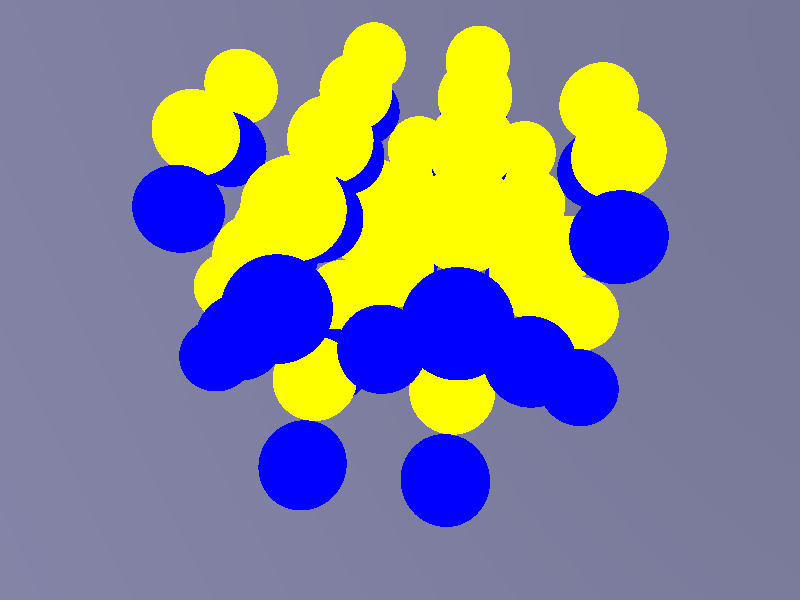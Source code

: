 #version 3.5;

#include "colors.inc"
#include "textures.inc"

global_settings {
  assumed_gamma 1.0
  max_trace_level 50
}

// ----------------------------------------


sky_sphere {
  pigment {
    gradient y
    color_map {
      [ (1-cos(radians(-30)))/2 color CornflowerBlue ]
      [ (1-cos(radians(160)))/2 color MidnightBlue ]
    }
    scale 2
    translate -1
  }
}



// first, the camera position
camera {
  //  orthographic
  location <-2.5,-2.5,5>
  sky <0,0,1>
  look_at <2,1,0.5>
}

// now, some light
light_source {
  <-20,-20,20>
  color rgb <1,1,1>
}

light_source {
  <0,0,20>
  color rgb <1,1,1>
}

// the spheres
#declare lightblue_sphere =
sphere {
  <0, 0, 0>, 0.70710678
  pigment {
    color rgbt<0,0,1,0.9>
  }
}

#macro colored_sphere(RA, R, G, B, T)
  sphere {
    <0,0,0>, RA
    pigment { color rgbt<R,G,B,T> }
  }
#end
    
#declare blue_sphere   = colored_sphere(0.433013, 0,0,1,0.7)
#declare yellow_sphere = colored_sphere(0.433012, 1,1,0,0.7)

#macro fcc (the_sphere)
  union {
    object { the_sphere translate<0,0,0> } 
    object { the_sphere translate<0,2,0> } 
    object { the_sphere translate<1,-1,0> } 
    object { the_sphere translate<1,1,0> } 
    object { the_sphere translate<1,3,0> } 
    object { the_sphere translate<2,0,0> } 
    object { the_sphere translate<2,2,0> } 
    object { the_sphere translate<3,-1,0> } 
    object { the_sphere translate<3,1,0> } 
    object { the_sphere translate<3,3,0> } 
    object { the_sphere translate<4,0,0> } 
    object { the_sphere translate<4,2,0> } 
    
    object { the_sphere translate<0,1,1> } 
    object { the_sphere translate<1,0,1> } 
    object { the_sphere translate<1,2,1> } 
    object { the_sphere translate<2,-1,1> } 
    object { the_sphere translate<2,1,1> } 
    object { the_sphere translate<2,3,1> } 
    object { the_sphere translate<3,0,1> } 
    object { the_sphere translate<3,2,1> } 
    object { the_sphere translate<4,1,1> } 
    
    object { the_sphere translate<0,0,2> } 
    object { the_sphere translate<0,2,2> } 
    object { the_sphere translate<1,-1,2> } 
    object { the_sphere translate<1,1,2> } 
    object { the_sphere translate<1,3,2> } 
    object { the_sphere translate<2,0,2> } 
    object { the_sphere translate<2,2,2> } 
    object { the_sphere translate<3,-1,2> } 
    object { the_sphere translate<3,1,2> } 
    object { the_sphere translate<3,3,2> } 
    object { the_sphere translate<4,0,2> } 
    object { the_sphere translate<4,2,2> } 
  }
#end

fcc(blue_sphere)
object {
  fcc(yellow_sphere) translate<0.5,0.5,0.5>
}